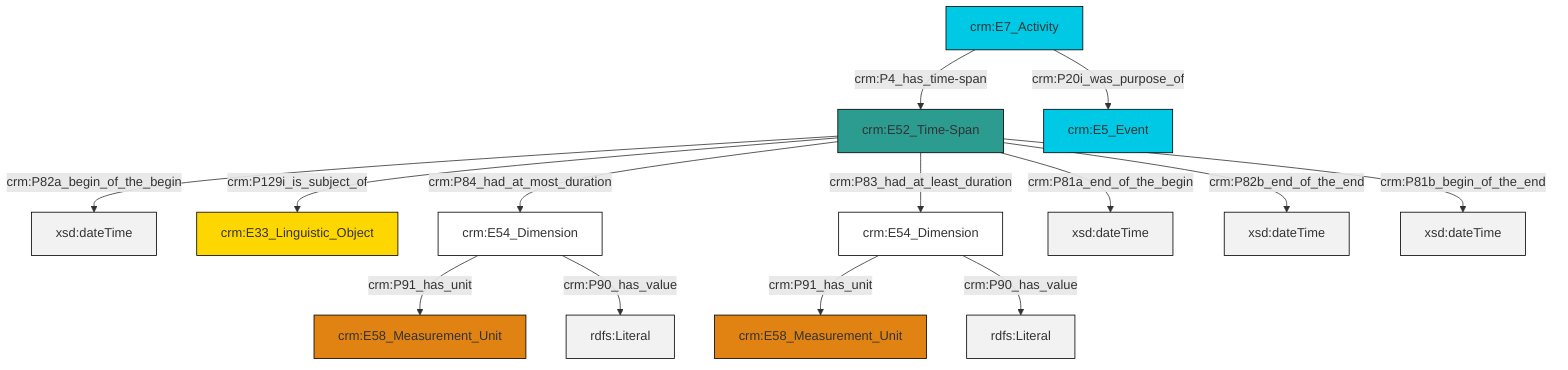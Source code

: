 graph TD
classDef Literal fill:#f2f2f2,stroke:#000000;
classDef CRM_Entity fill:#FFFFFF,stroke:#000000;
classDef Temporal_Entity fill:#00C9E6, stroke:#000000;
classDef Type fill:#E18312, stroke:#000000;
classDef Time-Span fill:#2C9C91, stroke:#000000;
classDef Appellation fill:#FFEB7F, stroke:#000000;
classDef Place fill:#008836, stroke:#000000;
classDef Persistent_Item fill:#B266B2, stroke:#000000;
classDef Conceptual_Object fill:#FFD700, stroke:#000000;
classDef Physical_Thing fill:#D2B48C, stroke:#000000;
classDef Actor fill:#f58aad, stroke:#000000;
classDef PC_Classes fill:#4ce600, stroke:#000000;
classDef Multi fill:#cccccc,stroke:#000000;

0["crm:E52_Time-Span"]:::Time-Span -->|crm:P82a_begin_of_the_begin| 1[xsd:dateTime]:::Literal
12["crm:E54_Dimension"]:::CRM_Entity -->|crm:P91_has_unit| 13["crm:E58_Measurement_Unit"]:::Type
0["crm:E52_Time-Span"]:::Time-Span -->|crm:P81a_end_of_the_begin| 14[xsd:dateTime]:::Literal
4["crm:E7_Activity"]:::Temporal_Entity -->|crm:P20i_was_purpose_of| 6["crm:E5_Event"]:::Temporal_Entity
0["crm:E52_Time-Span"]:::Time-Span -->|crm:P82b_end_of_the_end| 16[xsd:dateTime]:::Literal
0["crm:E52_Time-Span"]:::Time-Span -->|crm:P81b_begin_of_the_end| 17[xsd:dateTime]:::Literal
0["crm:E52_Time-Span"]:::Time-Span -->|crm:P84_had_at_most_duration| 12["crm:E54_Dimension"]:::CRM_Entity
0["crm:E52_Time-Span"]:::Time-Span -->|crm:P83_had_at_least_duration| 8["crm:E54_Dimension"]:::CRM_Entity
12["crm:E54_Dimension"]:::CRM_Entity -->|crm:P90_has_value| 19[rdfs:Literal]:::Literal
8["crm:E54_Dimension"]:::CRM_Entity -->|crm:P91_has_unit| 10["crm:E58_Measurement_Unit"]:::Type
8["crm:E54_Dimension"]:::CRM_Entity -->|crm:P90_has_value| 20[rdfs:Literal]:::Literal
4["crm:E7_Activity"]:::Temporal_Entity -->|crm:P4_has_time-span| 0["crm:E52_Time-Span"]:::Time-Span
0["crm:E52_Time-Span"]:::Time-Span -->|crm:P129i_is_subject_of| 2["crm:E33_Linguistic_Object"]:::Conceptual_Object